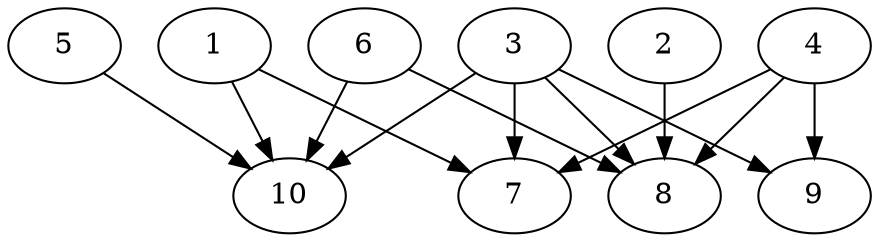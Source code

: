 // DAG automatically generated by daggen at Thu Oct  3 13:58:05 2019
// ./daggen --dot -n 10 --ccr 0.5 --fat 0.7 --regular 0.7 --density 0.7 --mindata 5242880 --maxdata 52428800 
digraph G {
  1 [size="24143872", alpha="0.13", expect_size="12071936"] 
  1 -> 7 [size ="12071936"]
  1 -> 10 [size ="12071936"]
  2 [size="17813504", alpha="0.06", expect_size="8906752"] 
  2 -> 8 [size ="8906752"]
  3 [size="12412928", alpha="0.11", expect_size="6206464"] 
  3 -> 7 [size ="6206464"]
  3 -> 8 [size ="6206464"]
  3 -> 9 [size ="6206464"]
  3 -> 10 [size ="6206464"]
  4 [size="41961472", alpha="0.03", expect_size="20980736"] 
  4 -> 7 [size ="20980736"]
  4 -> 8 [size ="20980736"]
  4 -> 9 [size ="20980736"]
  5 [size="27637760", alpha="0.02", expect_size="13818880"] 
  5 -> 10 [size ="13818880"]
  6 [size="20746240", alpha="0.18", expect_size="10373120"] 
  6 -> 8 [size ="10373120"]
  6 -> 10 [size ="10373120"]
  7 [size="10792960", alpha="0.08", expect_size="5396480"] 
  8 [size="96159744", alpha="0.07", expect_size="48079872"] 
  9 [size="72615936", alpha="0.18", expect_size="36307968"] 
  10 [size="74993664", alpha="0.17", expect_size="37496832"] 
}
